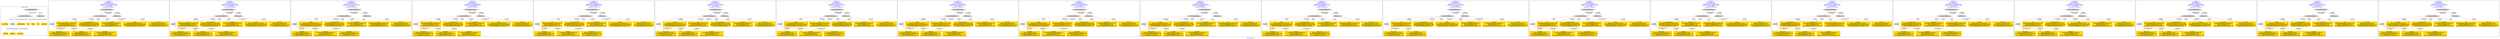 digraph n0 {
fontcolor="blue"
remincross="true"
label="s20-s-lacma.xml"
subgraph cluster_0 {
label="1-correct model"
n2[style="filled",color="white",fillcolor="lightgray",label="CulturalHeritageObject1"];
n3[shape="plaintext",style="filled",fillcolor="gold",label="creationDate"];
n4[style="filled",color="white",fillcolor="lightgray",label="Person1"];
n5[shape="plaintext",style="filled",fillcolor="gold",label="Artwork_Details"];
n6[shape="plaintext",style="filled",fillcolor="gold",label="title"];
n7[shape="plaintext",style="filled",fillcolor="gold",label="Origin"];
n8[shape="plaintext",style="filled",fillcolor="gold",label="ID"];
n9[shape="plaintext",style="filled",fillcolor="gold",label="birthDate"];
n10[shape="plaintext",style="filled",fillcolor="gold",label="deathDate"];
n11[shape="plaintext",style="filled",fillcolor="gold",label="Artist_Name"];
n12[style="filled",color="white",fillcolor="lightgray",label="EuropeanaAggregation1"];
n13[style="filled",color="white",fillcolor="lightgray",label="WebResource1"];
n14[shape="plaintext",style="filled",fillcolor="gold",label="Image_URL"];
}
subgraph cluster_1 {
label="candidate 0\nlink coherence:1.0\nnode coherence:1.0\nconfidence:0.39959755882449205\nmapping score:0.5706991862748306\ncost:10.99986\n-precision:0.82-recall:0.75"
n16[style="filled",color="white",fillcolor="lightgray",label="CulturalHeritageObject1"];
n17[style="filled",color="white",fillcolor="lightgray",label="Person1"];
n18[style="filled",color="white",fillcolor="lightgray",label="EuropeanaAggregation1"];
n19[style="filled",color="white",fillcolor="lightgray",label="WebResource1"];
n20[shape="plaintext",style="filled",fillcolor="gold",label="title\n[CulturalHeritageObject,provenance,0.276]\n[CulturalHeritageObject,title,0.261]\n[Person,nameOfThePerson,0.252]\n[CulturalHeritageObject,description,0.211]"];
n21[shape="plaintext",style="filled",fillcolor="gold",label="Artwork_Details\n[CulturalHeritageObject,extent,0.542]\n[CulturalHeritageObject,provenance,0.296]\n[CulturalHeritageObject,description,0.108]\n[Person,nameOfThePerson,0.054]"];
n22[shape="plaintext",style="filled",fillcolor="gold",label="Artist_Name\n[Person,nameOfThePerson,0.401]\n[CulturalHeritageObject,provenance,0.229]\n[Document,classLink,0.2]\n[CulturalHeritageObject,description,0.17]"];
n23[shape="plaintext",style="filled",fillcolor="gold",label="Image_URL\n[WebResource,classLink,0.554]\n[Document,classLink,0.398]\n[CulturalHeritageObject,description,0.041]\n[CulturalHeritageObject,title,0.008]"];
n24[shape="plaintext",style="filled",fillcolor="gold",label="creationDate\n[CulturalHeritageObject,created,0.367]\n[Person,dateOfDeath,0.343]\n[Person,dateOfBirth,0.253]\n[CulturalHeritageObject,provenance,0.037]"];
n25[shape="plaintext",style="filled",fillcolor="gold",label="birthDate\n[Person,dateOfBirth,0.581]\n[CulturalHeritageObject,created,0.255]\n[Person,dateOfDeath,0.145]\n[CulturalHeritageObject,description,0.018]"];
n26[shape="plaintext",style="filled",fillcolor="gold",label="deathDate\n[CulturalHeritageObject,created,0.48]\n[Person,dateOfDeath,0.208]\n[Person,dateOfBirth,0.197]\n[CulturalHeritageObject,accessionNumber,0.115]"];
n27[shape="plaintext",style="filled",fillcolor="gold",label="Origin\n[Person,nameOfThePerson,0.313]\n[CulturalHeritageObject,accessionNumber,0.269]\n[CulturalHeritageObject,provenance,0.248]\n[CulturalHeritageObject,description,0.17]"];
}
subgraph cluster_2 {
label="candidate 1\nlink coherence:1.0\nnode coherence:1.0\nconfidence:0.39959755882449205\nmapping score:0.5706991862748306\ncost:10.99989\n-precision:0.82-recall:0.75"
n29[style="filled",color="white",fillcolor="lightgray",label="CulturalHeritageObject1"];
n30[style="filled",color="white",fillcolor="lightgray",label="Person1"];
n31[style="filled",color="white",fillcolor="lightgray",label="EuropeanaAggregation1"];
n32[style="filled",color="white",fillcolor="lightgray",label="WebResource2"];
n33[shape="plaintext",style="filled",fillcolor="gold",label="title\n[CulturalHeritageObject,provenance,0.276]\n[CulturalHeritageObject,title,0.261]\n[Person,nameOfThePerson,0.252]\n[CulturalHeritageObject,description,0.211]"];
n34[shape="plaintext",style="filled",fillcolor="gold",label="Artwork_Details\n[CulturalHeritageObject,extent,0.542]\n[CulturalHeritageObject,provenance,0.296]\n[CulturalHeritageObject,description,0.108]\n[Person,nameOfThePerson,0.054]"];
n35[shape="plaintext",style="filled",fillcolor="gold",label="Artist_Name\n[Person,nameOfThePerson,0.401]\n[CulturalHeritageObject,provenance,0.229]\n[Document,classLink,0.2]\n[CulturalHeritageObject,description,0.17]"];
n36[shape="plaintext",style="filled",fillcolor="gold",label="Image_URL\n[WebResource,classLink,0.554]\n[Document,classLink,0.398]\n[CulturalHeritageObject,description,0.041]\n[CulturalHeritageObject,title,0.008]"];
n37[shape="plaintext",style="filled",fillcolor="gold",label="creationDate\n[CulturalHeritageObject,created,0.367]\n[Person,dateOfDeath,0.343]\n[Person,dateOfBirth,0.253]\n[CulturalHeritageObject,provenance,0.037]"];
n38[shape="plaintext",style="filled",fillcolor="gold",label="birthDate\n[Person,dateOfBirth,0.581]\n[CulturalHeritageObject,created,0.255]\n[Person,dateOfDeath,0.145]\n[CulturalHeritageObject,description,0.018]"];
n39[shape="plaintext",style="filled",fillcolor="gold",label="deathDate\n[CulturalHeritageObject,created,0.48]\n[Person,dateOfDeath,0.208]\n[Person,dateOfBirth,0.197]\n[CulturalHeritageObject,accessionNumber,0.115]"];
n40[shape="plaintext",style="filled",fillcolor="gold",label="Origin\n[Person,nameOfThePerson,0.313]\n[CulturalHeritageObject,accessionNumber,0.269]\n[CulturalHeritageObject,provenance,0.248]\n[CulturalHeritageObject,description,0.17]"];
}
subgraph cluster_3 {
label="candidate 10\nlink coherence:1.0\nnode coherence:1.0\nconfidence:0.3951437673305223\nmapping score:0.5692145891101741\ncost:10.99992\n-precision:0.73-recall:0.67"
n42[style="filled",color="white",fillcolor="lightgray",label="CulturalHeritageObject1"];
n43[style="filled",color="white",fillcolor="lightgray",label="Person2"];
n44[style="filled",color="white",fillcolor="lightgray",label="EuropeanaAggregation1"];
n45[style="filled",color="white",fillcolor="lightgray",label="WebResource1"];
n46[shape="plaintext",style="filled",fillcolor="gold",label="Origin\n[Person,nameOfThePerson,0.313]\n[CulturalHeritageObject,accessionNumber,0.269]\n[CulturalHeritageObject,provenance,0.248]\n[CulturalHeritageObject,description,0.17]"];
n47[shape="plaintext",style="filled",fillcolor="gold",label="Artwork_Details\n[CulturalHeritageObject,extent,0.542]\n[CulturalHeritageObject,provenance,0.296]\n[CulturalHeritageObject,description,0.108]\n[Person,nameOfThePerson,0.054]"];
n48[shape="plaintext",style="filled",fillcolor="gold",label="birthDate\n[Person,dateOfBirth,0.581]\n[CulturalHeritageObject,created,0.255]\n[Person,dateOfDeath,0.145]\n[CulturalHeritageObject,description,0.018]"];
n49[shape="plaintext",style="filled",fillcolor="gold",label="deathDate\n[CulturalHeritageObject,created,0.48]\n[Person,dateOfDeath,0.208]\n[Person,dateOfBirth,0.197]\n[CulturalHeritageObject,accessionNumber,0.115]"];
n50[shape="plaintext",style="filled",fillcolor="gold",label="Image_URL\n[WebResource,classLink,0.554]\n[Document,classLink,0.398]\n[CulturalHeritageObject,description,0.041]\n[CulturalHeritageObject,title,0.008]"];
n51[shape="plaintext",style="filled",fillcolor="gold",label="creationDate\n[CulturalHeritageObject,created,0.367]\n[Person,dateOfDeath,0.343]\n[Person,dateOfBirth,0.253]\n[CulturalHeritageObject,provenance,0.037]"];
n52[shape="plaintext",style="filled",fillcolor="gold",label="title\n[CulturalHeritageObject,provenance,0.276]\n[CulturalHeritageObject,title,0.261]\n[Person,nameOfThePerson,0.252]\n[CulturalHeritageObject,description,0.211]"];
n53[shape="plaintext",style="filled",fillcolor="gold",label="Artist_Name\n[Person,nameOfThePerson,0.401]\n[CulturalHeritageObject,provenance,0.229]\n[Document,classLink,0.2]\n[CulturalHeritageObject,description,0.17]"];
}
subgraph cluster_4 {
label="candidate 11\nlink coherence:1.0\nnode coherence:1.0\nconfidence:0.39146986824936303\nmapping score:0.567989956083121\ncost:10.99986\n-precision:0.82-recall:0.75"
n55[style="filled",color="white",fillcolor="lightgray",label="CulturalHeritageObject1"];
n56[style="filled",color="white",fillcolor="lightgray",label="Person1"];
n57[style="filled",color="white",fillcolor="lightgray",label="EuropeanaAggregation1"];
n58[style="filled",color="white",fillcolor="lightgray",label="WebResource1"];
n59[shape="plaintext",style="filled",fillcolor="gold",label="title\n[CulturalHeritageObject,provenance,0.276]\n[CulturalHeritageObject,title,0.261]\n[Person,nameOfThePerson,0.252]\n[CulturalHeritageObject,description,0.211]"];
n60[shape="plaintext",style="filled",fillcolor="gold",label="Artwork_Details\n[CulturalHeritageObject,extent,0.542]\n[CulturalHeritageObject,provenance,0.296]\n[CulturalHeritageObject,description,0.108]\n[Person,nameOfThePerson,0.054]"];
n61[shape="plaintext",style="filled",fillcolor="gold",label="Artist_Name\n[Person,nameOfThePerson,0.401]\n[CulturalHeritageObject,provenance,0.229]\n[Document,classLink,0.2]\n[CulturalHeritageObject,description,0.17]"];
n62[shape="plaintext",style="filled",fillcolor="gold",label="Image_URL\n[WebResource,classLink,0.554]\n[Document,classLink,0.398]\n[CulturalHeritageObject,description,0.041]\n[CulturalHeritageObject,title,0.008]"];
n63[shape="plaintext",style="filled",fillcolor="gold",label="creationDate\n[CulturalHeritageObject,created,0.367]\n[Person,dateOfDeath,0.343]\n[Person,dateOfBirth,0.253]\n[CulturalHeritageObject,provenance,0.037]"];
n64[shape="plaintext",style="filled",fillcolor="gold",label="birthDate\n[Person,dateOfBirth,0.581]\n[CulturalHeritageObject,created,0.255]\n[Person,dateOfDeath,0.145]\n[CulturalHeritageObject,description,0.018]"];
n65[shape="plaintext",style="filled",fillcolor="gold",label="deathDate\n[CulturalHeritageObject,created,0.48]\n[Person,dateOfDeath,0.208]\n[Person,dateOfBirth,0.197]\n[CulturalHeritageObject,accessionNumber,0.115]"];
n66[shape="plaintext",style="filled",fillcolor="gold",label="Origin\n[Person,nameOfThePerson,0.313]\n[CulturalHeritageObject,accessionNumber,0.269]\n[CulturalHeritageObject,provenance,0.248]\n[CulturalHeritageObject,description,0.17]"];
}
subgraph cluster_5 {
label="candidate 12\nlink coherence:1.0\nnode coherence:1.0\nconfidence:0.39146986824936303\nmapping score:0.567989956083121\ncost:10.99992\n-precision:0.73-recall:0.67"
n68[style="filled",color="white",fillcolor="lightgray",label="CulturalHeritageObject1"];
n69[style="filled",color="white",fillcolor="lightgray",label="Person2"];
n70[style="filled",color="white",fillcolor="lightgray",label="EuropeanaAggregation1"];
n71[style="filled",color="white",fillcolor="lightgray",label="WebResource1"];
n72[shape="plaintext",style="filled",fillcolor="gold",label="title\n[CulturalHeritageObject,provenance,0.276]\n[CulturalHeritageObject,title,0.261]\n[Person,nameOfThePerson,0.252]\n[CulturalHeritageObject,description,0.211]"];
n73[shape="plaintext",style="filled",fillcolor="gold",label="Artwork_Details\n[CulturalHeritageObject,extent,0.542]\n[CulturalHeritageObject,provenance,0.296]\n[CulturalHeritageObject,description,0.108]\n[Person,nameOfThePerson,0.054]"];
n74[shape="plaintext",style="filled",fillcolor="gold",label="birthDate\n[Person,dateOfBirth,0.581]\n[CulturalHeritageObject,created,0.255]\n[Person,dateOfDeath,0.145]\n[CulturalHeritageObject,description,0.018]"];
n75[shape="plaintext",style="filled",fillcolor="gold",label="deathDate\n[CulturalHeritageObject,created,0.48]\n[Person,dateOfDeath,0.208]\n[Person,dateOfBirth,0.197]\n[CulturalHeritageObject,accessionNumber,0.115]"];
n76[shape="plaintext",style="filled",fillcolor="gold",label="Image_URL\n[WebResource,classLink,0.554]\n[Document,classLink,0.398]\n[CulturalHeritageObject,description,0.041]\n[CulturalHeritageObject,title,0.008]"];
n77[shape="plaintext",style="filled",fillcolor="gold",label="creationDate\n[CulturalHeritageObject,created,0.367]\n[Person,dateOfDeath,0.343]\n[Person,dateOfBirth,0.253]\n[CulturalHeritageObject,provenance,0.037]"];
n78[shape="plaintext",style="filled",fillcolor="gold",label="Artist_Name\n[Person,nameOfThePerson,0.401]\n[CulturalHeritageObject,provenance,0.229]\n[Document,classLink,0.2]\n[CulturalHeritageObject,description,0.17]"];
n79[shape="plaintext",style="filled",fillcolor="gold",label="Origin\n[Person,nameOfThePerson,0.313]\n[CulturalHeritageObject,accessionNumber,0.269]\n[CulturalHeritageObject,provenance,0.248]\n[CulturalHeritageObject,description,0.17]"];
}
subgraph cluster_6 {
label="candidate 13\nlink coherence:1.0\nnode coherence:1.0\nconfidence:0.388862578716687\nmapping score:0.567120859572229\ncost:10.99986\n-precision:0.73-recall:0.67"
n81[style="filled",color="white",fillcolor="lightgray",label="CulturalHeritageObject1"];
n82[style="filled",color="white",fillcolor="lightgray",label="Person1"];
n83[style="filled",color="white",fillcolor="lightgray",label="EuropeanaAggregation1"];
n84[style="filled",color="white",fillcolor="lightgray",label="WebResource1"];
n85[shape="plaintext",style="filled",fillcolor="gold",label="Origin\n[Person,nameOfThePerson,0.313]\n[CulturalHeritageObject,accessionNumber,0.269]\n[CulturalHeritageObject,provenance,0.248]\n[CulturalHeritageObject,description,0.17]"];
n86[shape="plaintext",style="filled",fillcolor="gold",label="title\n[CulturalHeritageObject,provenance,0.276]\n[CulturalHeritageObject,title,0.261]\n[Person,nameOfThePerson,0.252]\n[CulturalHeritageObject,description,0.211]"];
n87[shape="plaintext",style="filled",fillcolor="gold",label="Artwork_Details\n[CulturalHeritageObject,extent,0.542]\n[CulturalHeritageObject,provenance,0.296]\n[CulturalHeritageObject,description,0.108]\n[Person,nameOfThePerson,0.054]"];
n88[shape="plaintext",style="filled",fillcolor="gold",label="Artist_Name\n[Person,nameOfThePerson,0.401]\n[CulturalHeritageObject,provenance,0.229]\n[Document,classLink,0.2]\n[CulturalHeritageObject,description,0.17]"];
n89[shape="plaintext",style="filled",fillcolor="gold",label="Image_URL\n[WebResource,classLink,0.554]\n[Document,classLink,0.398]\n[CulturalHeritageObject,description,0.041]\n[CulturalHeritageObject,title,0.008]"];
n90[shape="plaintext",style="filled",fillcolor="gold",label="creationDate\n[CulturalHeritageObject,created,0.367]\n[Person,dateOfDeath,0.343]\n[Person,dateOfBirth,0.253]\n[CulturalHeritageObject,provenance,0.037]"];
n91[shape="plaintext",style="filled",fillcolor="gold",label="birthDate\n[Person,dateOfBirth,0.581]\n[CulturalHeritageObject,created,0.255]\n[Person,dateOfDeath,0.145]\n[CulturalHeritageObject,description,0.018]"];
n92[shape="plaintext",style="filled",fillcolor="gold",label="deathDate\n[CulturalHeritageObject,created,0.48]\n[Person,dateOfDeath,0.208]\n[Person,dateOfBirth,0.197]\n[CulturalHeritageObject,accessionNumber,0.115]"];
}
subgraph cluster_7 {
label="candidate 14\nlink coherence:1.0\nnode coherence:1.0\nconfidence:0.388862578716687\nmapping score:0.567120859572229\ncost:10.99992\n-precision:0.64-recall:0.58"
n94[style="filled",color="white",fillcolor="lightgray",label="CulturalHeritageObject1"];
n95[style="filled",color="white",fillcolor="lightgray",label="Person2"];
n96[style="filled",color="white",fillcolor="lightgray",label="EuropeanaAggregation1"];
n97[style="filled",color="white",fillcolor="lightgray",label="WebResource1"];
n98[shape="plaintext",style="filled",fillcolor="gold",label="Origin\n[Person,nameOfThePerson,0.313]\n[CulturalHeritageObject,accessionNumber,0.269]\n[CulturalHeritageObject,provenance,0.248]\n[CulturalHeritageObject,description,0.17]"];
n99[shape="plaintext",style="filled",fillcolor="gold",label="title\n[CulturalHeritageObject,provenance,0.276]\n[CulturalHeritageObject,title,0.261]\n[Person,nameOfThePerson,0.252]\n[CulturalHeritageObject,description,0.211]"];
n100[shape="plaintext",style="filled",fillcolor="gold",label="Artwork_Details\n[CulturalHeritageObject,extent,0.542]\n[CulturalHeritageObject,provenance,0.296]\n[CulturalHeritageObject,description,0.108]\n[Person,nameOfThePerson,0.054]"];
n101[shape="plaintext",style="filled",fillcolor="gold",label="birthDate\n[Person,dateOfBirth,0.581]\n[CulturalHeritageObject,created,0.255]\n[Person,dateOfDeath,0.145]\n[CulturalHeritageObject,description,0.018]"];
n102[shape="plaintext",style="filled",fillcolor="gold",label="deathDate\n[CulturalHeritageObject,created,0.48]\n[Person,dateOfDeath,0.208]\n[Person,dateOfBirth,0.197]\n[CulturalHeritageObject,accessionNumber,0.115]"];
n103[shape="plaintext",style="filled",fillcolor="gold",label="Image_URL\n[WebResource,classLink,0.554]\n[Document,classLink,0.398]\n[CulturalHeritageObject,description,0.041]\n[CulturalHeritageObject,title,0.008]"];
n104[shape="plaintext",style="filled",fillcolor="gold",label="creationDate\n[CulturalHeritageObject,created,0.367]\n[Person,dateOfDeath,0.343]\n[Person,dateOfBirth,0.253]\n[CulturalHeritageObject,provenance,0.037]"];
n105[shape="plaintext",style="filled",fillcolor="gold",label="Artist_Name\n[Person,nameOfThePerson,0.401]\n[CulturalHeritageObject,provenance,0.229]\n[Document,classLink,0.2]\n[CulturalHeritageObject,description,0.17]"];
}
subgraph cluster_8 {
label="candidate 15\nlink coherence:1.0\nnode coherence:1.0\nconfidence:0.3873329575846852\nmapping score:0.5666109858615617\ncost:10.99986\n-precision:0.73-recall:0.67"
n107[style="filled",color="white",fillcolor="lightgray",label="CulturalHeritageObject1"];
n108[style="filled",color="white",fillcolor="lightgray",label="Person1"];
n109[style="filled",color="white",fillcolor="lightgray",label="EuropeanaAggregation1"];
n110[style="filled",color="white",fillcolor="lightgray",label="WebResource1"];
n111[shape="plaintext",style="filled",fillcolor="gold",label="Origin\n[Person,nameOfThePerson,0.313]\n[CulturalHeritageObject,accessionNumber,0.269]\n[CulturalHeritageObject,provenance,0.248]\n[CulturalHeritageObject,description,0.17]"];
n112[shape="plaintext",style="filled",fillcolor="gold",label="title\n[CulturalHeritageObject,provenance,0.276]\n[CulturalHeritageObject,title,0.261]\n[Person,nameOfThePerson,0.252]\n[CulturalHeritageObject,description,0.211]"];
n113[shape="plaintext",style="filled",fillcolor="gold",label="Artwork_Details\n[CulturalHeritageObject,extent,0.542]\n[CulturalHeritageObject,provenance,0.296]\n[CulturalHeritageObject,description,0.108]\n[Person,nameOfThePerson,0.054]"];
n114[shape="plaintext",style="filled",fillcolor="gold",label="Artist_Name\n[Person,nameOfThePerson,0.401]\n[CulturalHeritageObject,provenance,0.229]\n[Document,classLink,0.2]\n[CulturalHeritageObject,description,0.17]"];
n115[shape="plaintext",style="filled",fillcolor="gold",label="Image_URL\n[WebResource,classLink,0.554]\n[Document,classLink,0.398]\n[CulturalHeritageObject,description,0.041]\n[CulturalHeritageObject,title,0.008]"];
n116[shape="plaintext",style="filled",fillcolor="gold",label="creationDate\n[CulturalHeritageObject,created,0.367]\n[Person,dateOfDeath,0.343]\n[Person,dateOfBirth,0.253]\n[CulturalHeritageObject,provenance,0.037]"];
n117[shape="plaintext",style="filled",fillcolor="gold",label="birthDate\n[Person,dateOfBirth,0.581]\n[CulturalHeritageObject,created,0.255]\n[Person,dateOfDeath,0.145]\n[CulturalHeritageObject,description,0.018]"];
n118[shape="plaintext",style="filled",fillcolor="gold",label="deathDate\n[CulturalHeritageObject,created,0.48]\n[Person,dateOfDeath,0.208]\n[Person,dateOfBirth,0.197]\n[CulturalHeritageObject,accessionNumber,0.115]"];
}
subgraph cluster_9 {
label="candidate 16\nlink coherence:1.0\nnode coherence:1.0\nconfidence:0.3873329575846852\nmapping score:0.5666109858615617\ncost:10.99992\n-precision:0.64-recall:0.58"
n120[style="filled",color="white",fillcolor="lightgray",label="CulturalHeritageObject1"];
n121[style="filled",color="white",fillcolor="lightgray",label="Person2"];
n122[style="filled",color="white",fillcolor="lightgray",label="EuropeanaAggregation1"];
n123[style="filled",color="white",fillcolor="lightgray",label="WebResource1"];
n124[shape="plaintext",style="filled",fillcolor="gold",label="Origin\n[Person,nameOfThePerson,0.313]\n[CulturalHeritageObject,accessionNumber,0.269]\n[CulturalHeritageObject,provenance,0.248]\n[CulturalHeritageObject,description,0.17]"];
n125[shape="plaintext",style="filled",fillcolor="gold",label="title\n[CulturalHeritageObject,provenance,0.276]\n[CulturalHeritageObject,title,0.261]\n[Person,nameOfThePerson,0.252]\n[CulturalHeritageObject,description,0.211]"];
n126[shape="plaintext",style="filled",fillcolor="gold",label="Artwork_Details\n[CulturalHeritageObject,extent,0.542]\n[CulturalHeritageObject,provenance,0.296]\n[CulturalHeritageObject,description,0.108]\n[Person,nameOfThePerson,0.054]"];
n127[shape="plaintext",style="filled",fillcolor="gold",label="birthDate\n[Person,dateOfBirth,0.581]\n[CulturalHeritageObject,created,0.255]\n[Person,dateOfDeath,0.145]\n[CulturalHeritageObject,description,0.018]"];
n128[shape="plaintext",style="filled",fillcolor="gold",label="deathDate\n[CulturalHeritageObject,created,0.48]\n[Person,dateOfDeath,0.208]\n[Person,dateOfBirth,0.197]\n[CulturalHeritageObject,accessionNumber,0.115]"];
n129[shape="plaintext",style="filled",fillcolor="gold",label="Image_URL\n[WebResource,classLink,0.554]\n[Document,classLink,0.398]\n[CulturalHeritageObject,description,0.041]\n[CulturalHeritageObject,title,0.008]"];
n130[shape="plaintext",style="filled",fillcolor="gold",label="creationDate\n[CulturalHeritageObject,created,0.367]\n[Person,dateOfDeath,0.343]\n[Person,dateOfBirth,0.253]\n[CulturalHeritageObject,provenance,0.037]"];
n131[shape="plaintext",style="filled",fillcolor="gold",label="Artist_Name\n[Person,nameOfThePerson,0.401]\n[CulturalHeritageObject,provenance,0.229]\n[Document,classLink,0.2]\n[CulturalHeritageObject,description,0.17]"];
}
subgraph cluster_10 {
label="candidate 17\nlink coherence:1.0\nnode coherence:1.0\nconfidence:0.3854864556233915\nmapping score:0.5659954852077972\ncost:10.99986\n-precision:0.82-recall:0.75"
n133[style="filled",color="white",fillcolor="lightgray",label="CulturalHeritageObject1"];
n134[style="filled",color="white",fillcolor="lightgray",label="Person1"];
n135[style="filled",color="white",fillcolor="lightgray",label="EuropeanaAggregation1"];
n136[style="filled",color="white",fillcolor="lightgray",label="WebResource1"];
n137[shape="plaintext",style="filled",fillcolor="gold",label="Origin\n[Person,nameOfThePerson,0.313]\n[CulturalHeritageObject,accessionNumber,0.269]\n[CulturalHeritageObject,provenance,0.248]\n[CulturalHeritageObject,description,0.17]"];
n138[shape="plaintext",style="filled",fillcolor="gold",label="Artwork_Details\n[CulturalHeritageObject,extent,0.542]\n[CulturalHeritageObject,provenance,0.296]\n[CulturalHeritageObject,description,0.108]\n[Person,nameOfThePerson,0.054]"];
n139[shape="plaintext",style="filled",fillcolor="gold",label="Artist_Name\n[Person,nameOfThePerson,0.401]\n[CulturalHeritageObject,provenance,0.229]\n[Document,classLink,0.2]\n[CulturalHeritageObject,description,0.17]"];
n140[shape="plaintext",style="filled",fillcolor="gold",label="Image_URL\n[WebResource,classLink,0.554]\n[Document,classLink,0.398]\n[CulturalHeritageObject,description,0.041]\n[CulturalHeritageObject,title,0.008]"];
n141[shape="plaintext",style="filled",fillcolor="gold",label="creationDate\n[CulturalHeritageObject,created,0.367]\n[Person,dateOfDeath,0.343]\n[Person,dateOfBirth,0.253]\n[CulturalHeritageObject,provenance,0.037]"];
n142[shape="plaintext",style="filled",fillcolor="gold",label="title\n[CulturalHeritageObject,provenance,0.276]\n[CulturalHeritageObject,title,0.261]\n[Person,nameOfThePerson,0.252]\n[CulturalHeritageObject,description,0.211]"];
n143[shape="plaintext",style="filled",fillcolor="gold",label="birthDate\n[Person,dateOfBirth,0.581]\n[CulturalHeritageObject,created,0.255]\n[Person,dateOfDeath,0.145]\n[CulturalHeritageObject,description,0.018]"];
n144[shape="plaintext",style="filled",fillcolor="gold",label="deathDate\n[CulturalHeritageObject,created,0.48]\n[Person,dateOfDeath,0.208]\n[Person,dateOfBirth,0.197]\n[CulturalHeritageObject,accessionNumber,0.115]"];
}
subgraph cluster_11 {
label="candidate 18\nlink coherence:1.0\nnode coherence:1.0\nconfidence:0.3854864556233915\nmapping score:0.5659954852077972\ncost:10.99992\n-precision:0.73-recall:0.67"
n146[style="filled",color="white",fillcolor="lightgray",label="CulturalHeritageObject1"];
n147[style="filled",color="white",fillcolor="lightgray",label="Person2"];
n148[style="filled",color="white",fillcolor="lightgray",label="EuropeanaAggregation1"];
n149[style="filled",color="white",fillcolor="lightgray",label="WebResource1"];
n150[shape="plaintext",style="filled",fillcolor="gold",label="Origin\n[Person,nameOfThePerson,0.313]\n[CulturalHeritageObject,accessionNumber,0.269]\n[CulturalHeritageObject,provenance,0.248]\n[CulturalHeritageObject,description,0.17]"];
n151[shape="plaintext",style="filled",fillcolor="gold",label="Artwork_Details\n[CulturalHeritageObject,extent,0.542]\n[CulturalHeritageObject,provenance,0.296]\n[CulturalHeritageObject,description,0.108]\n[Person,nameOfThePerson,0.054]"];
n152[shape="plaintext",style="filled",fillcolor="gold",label="birthDate\n[Person,dateOfBirth,0.581]\n[CulturalHeritageObject,created,0.255]\n[Person,dateOfDeath,0.145]\n[CulturalHeritageObject,description,0.018]"];
n153[shape="plaintext",style="filled",fillcolor="gold",label="deathDate\n[CulturalHeritageObject,created,0.48]\n[Person,dateOfDeath,0.208]\n[Person,dateOfBirth,0.197]\n[CulturalHeritageObject,accessionNumber,0.115]"];
n154[shape="plaintext",style="filled",fillcolor="gold",label="Image_URL\n[WebResource,classLink,0.554]\n[Document,classLink,0.398]\n[CulturalHeritageObject,description,0.041]\n[CulturalHeritageObject,title,0.008]"];
n155[shape="plaintext",style="filled",fillcolor="gold",label="creationDate\n[CulturalHeritageObject,created,0.367]\n[Person,dateOfDeath,0.343]\n[Person,dateOfBirth,0.253]\n[CulturalHeritageObject,provenance,0.037]"];
n156[shape="plaintext",style="filled",fillcolor="gold",label="title\n[CulturalHeritageObject,provenance,0.276]\n[CulturalHeritageObject,title,0.261]\n[Person,nameOfThePerson,0.252]\n[CulturalHeritageObject,description,0.211]"];
n157[shape="plaintext",style="filled",fillcolor="gold",label="Artist_Name\n[Person,nameOfThePerson,0.401]\n[CulturalHeritageObject,provenance,0.229]\n[Document,classLink,0.2]\n[CulturalHeritageObject,description,0.17]"];
}
subgraph cluster_12 {
label="candidate 19\nlink coherence:1.0\nnode coherence:1.0\nconfidence:0.38532173549133447\nmapping score:0.5659405784971115\ncost:10.99986\n-precision:0.64-recall:0.58"
n159[style="filled",color="white",fillcolor="lightgray",label="CulturalHeritageObject1"];
n160[style="filled",color="white",fillcolor="lightgray",label="Person1"];
n161[style="filled",color="white",fillcolor="lightgray",label="EuropeanaAggregation1"];
n162[style="filled",color="white",fillcolor="lightgray",label="WebResource1"];
n163[shape="plaintext",style="filled",fillcolor="gold",label="title\n[CulturalHeritageObject,provenance,0.276]\n[CulturalHeritageObject,title,0.261]\n[Person,nameOfThePerson,0.252]\n[CulturalHeritageObject,description,0.211]"];
n164[shape="plaintext",style="filled",fillcolor="gold",label="Artwork_Details\n[CulturalHeritageObject,extent,0.542]\n[CulturalHeritageObject,provenance,0.296]\n[CulturalHeritageObject,description,0.108]\n[Person,nameOfThePerson,0.054]"];
n165[shape="plaintext",style="filled",fillcolor="gold",label="Origin\n[Person,nameOfThePerson,0.313]\n[CulturalHeritageObject,accessionNumber,0.269]\n[CulturalHeritageObject,provenance,0.248]\n[CulturalHeritageObject,description,0.17]"];
n166[shape="plaintext",style="filled",fillcolor="gold",label="Artist_Name\n[Person,nameOfThePerson,0.401]\n[CulturalHeritageObject,provenance,0.229]\n[Document,classLink,0.2]\n[CulturalHeritageObject,description,0.17]"];
n167[shape="plaintext",style="filled",fillcolor="gold",label="Image_URL\n[WebResource,classLink,0.554]\n[Document,classLink,0.398]\n[CulturalHeritageObject,description,0.041]\n[CulturalHeritageObject,title,0.008]"];
n168[shape="plaintext",style="filled",fillcolor="gold",label="creationDate\n[CulturalHeritageObject,created,0.367]\n[Person,dateOfDeath,0.343]\n[Person,dateOfBirth,0.253]\n[CulturalHeritageObject,provenance,0.037]"];
n169[shape="plaintext",style="filled",fillcolor="gold",label="birthDate\n[Person,dateOfBirth,0.581]\n[CulturalHeritageObject,created,0.255]\n[Person,dateOfDeath,0.145]\n[CulturalHeritageObject,description,0.018]"];
n170[shape="plaintext",style="filled",fillcolor="gold",label="deathDate\n[CulturalHeritageObject,created,0.48]\n[Person,dateOfDeath,0.208]\n[Person,dateOfBirth,0.197]\n[CulturalHeritageObject,accessionNumber,0.115]"];
}
subgraph cluster_13 {
label="candidate 2\nlink coherence:1.0\nnode coherence:1.0\nconfidence:0.39959755882449205\nmapping score:0.5706991862748306\ncost:10.99992\n-precision:0.73-recall:0.67"
n172[style="filled",color="white",fillcolor="lightgray",label="CulturalHeritageObject1"];
n173[style="filled",color="white",fillcolor="lightgray",label="Person2"];
n174[style="filled",color="white",fillcolor="lightgray",label="EuropeanaAggregation1"];
n175[style="filled",color="white",fillcolor="lightgray",label="WebResource1"];
n176[shape="plaintext",style="filled",fillcolor="gold",label="title\n[CulturalHeritageObject,provenance,0.276]\n[CulturalHeritageObject,title,0.261]\n[Person,nameOfThePerson,0.252]\n[CulturalHeritageObject,description,0.211]"];
n177[shape="plaintext",style="filled",fillcolor="gold",label="Artwork_Details\n[CulturalHeritageObject,extent,0.542]\n[CulturalHeritageObject,provenance,0.296]\n[CulturalHeritageObject,description,0.108]\n[Person,nameOfThePerson,0.054]"];
n178[shape="plaintext",style="filled",fillcolor="gold",label="birthDate\n[Person,dateOfBirth,0.581]\n[CulturalHeritageObject,created,0.255]\n[Person,dateOfDeath,0.145]\n[CulturalHeritageObject,description,0.018]"];
n179[shape="plaintext",style="filled",fillcolor="gold",label="deathDate\n[CulturalHeritageObject,created,0.48]\n[Person,dateOfDeath,0.208]\n[Person,dateOfBirth,0.197]\n[CulturalHeritageObject,accessionNumber,0.115]"];
n180[shape="plaintext",style="filled",fillcolor="gold",label="Image_URL\n[WebResource,classLink,0.554]\n[Document,classLink,0.398]\n[CulturalHeritageObject,description,0.041]\n[CulturalHeritageObject,title,0.008]"];
n181[shape="plaintext",style="filled",fillcolor="gold",label="creationDate\n[CulturalHeritageObject,created,0.367]\n[Person,dateOfDeath,0.343]\n[Person,dateOfBirth,0.253]\n[CulturalHeritageObject,provenance,0.037]"];
n182[shape="plaintext",style="filled",fillcolor="gold",label="Artist_Name\n[Person,nameOfThePerson,0.401]\n[CulturalHeritageObject,provenance,0.229]\n[Document,classLink,0.2]\n[CulturalHeritageObject,description,0.17]"];
n183[shape="plaintext",style="filled",fillcolor="gold",label="Origin\n[Person,nameOfThePerson,0.313]\n[CulturalHeritageObject,accessionNumber,0.269]\n[CulturalHeritageObject,provenance,0.248]\n[CulturalHeritageObject,description,0.17]"];
}
subgraph cluster_14 {
label="candidate 3\nlink coherence:1.0\nnode coherence:1.0\nconfidence:0.39775105686319834\nmapping score:0.5700836856210661\ncost:10.99986\n-precision:0.91-recall:0.83"
n185[style="filled",color="white",fillcolor="lightgray",label="CulturalHeritageObject1"];
n186[style="filled",color="white",fillcolor="lightgray",label="Person1"];
n187[style="filled",color="white",fillcolor="lightgray",label="EuropeanaAggregation1"];
n188[style="filled",color="white",fillcolor="lightgray",label="WebResource1"];
n189[shape="plaintext",style="filled",fillcolor="gold",label="Artwork_Details\n[CulturalHeritageObject,extent,0.542]\n[CulturalHeritageObject,provenance,0.296]\n[CulturalHeritageObject,description,0.108]\n[Person,nameOfThePerson,0.054]"];
n190[shape="plaintext",style="filled",fillcolor="gold",label="Artist_Name\n[Person,nameOfThePerson,0.401]\n[CulturalHeritageObject,provenance,0.229]\n[Document,classLink,0.2]\n[CulturalHeritageObject,description,0.17]"];
n191[shape="plaintext",style="filled",fillcolor="gold",label="Image_URL\n[WebResource,classLink,0.554]\n[Document,classLink,0.398]\n[CulturalHeritageObject,description,0.041]\n[CulturalHeritageObject,title,0.008]"];
n192[shape="plaintext",style="filled",fillcolor="gold",label="creationDate\n[CulturalHeritageObject,created,0.367]\n[Person,dateOfDeath,0.343]\n[Person,dateOfBirth,0.253]\n[CulturalHeritageObject,provenance,0.037]"];
n193[shape="plaintext",style="filled",fillcolor="gold",label="title\n[CulturalHeritageObject,provenance,0.276]\n[CulturalHeritageObject,title,0.261]\n[Person,nameOfThePerson,0.252]\n[CulturalHeritageObject,description,0.211]"];
n194[shape="plaintext",style="filled",fillcolor="gold",label="birthDate\n[Person,dateOfBirth,0.581]\n[CulturalHeritageObject,created,0.255]\n[Person,dateOfDeath,0.145]\n[CulturalHeritageObject,description,0.018]"];
n195[shape="plaintext",style="filled",fillcolor="gold",label="deathDate\n[CulturalHeritageObject,created,0.48]\n[Person,dateOfDeath,0.208]\n[Person,dateOfBirth,0.197]\n[CulturalHeritageObject,accessionNumber,0.115]"];
n196[shape="plaintext",style="filled",fillcolor="gold",label="Origin\n[Person,nameOfThePerson,0.313]\n[CulturalHeritageObject,accessionNumber,0.269]\n[CulturalHeritageObject,provenance,0.248]\n[CulturalHeritageObject,description,0.17]"];
}
subgraph cluster_15 {
label="candidate 4\nlink coherence:1.0\nnode coherence:1.0\nconfidence:0.39775105686319834\nmapping score:0.5700836856210661\ncost:10.99989\n-precision:0.91-recall:0.83"
n198[style="filled",color="white",fillcolor="lightgray",label="CulturalHeritageObject1"];
n199[style="filled",color="white",fillcolor="lightgray",label="Person1"];
n200[style="filled",color="white",fillcolor="lightgray",label="EuropeanaAggregation1"];
n201[style="filled",color="white",fillcolor="lightgray",label="WebResource2"];
n202[shape="plaintext",style="filled",fillcolor="gold",label="Artwork_Details\n[CulturalHeritageObject,extent,0.542]\n[CulturalHeritageObject,provenance,0.296]\n[CulturalHeritageObject,description,0.108]\n[Person,nameOfThePerson,0.054]"];
n203[shape="plaintext",style="filled",fillcolor="gold",label="Artist_Name\n[Person,nameOfThePerson,0.401]\n[CulturalHeritageObject,provenance,0.229]\n[Document,classLink,0.2]\n[CulturalHeritageObject,description,0.17]"];
n204[shape="plaintext",style="filled",fillcolor="gold",label="Image_URL\n[WebResource,classLink,0.554]\n[Document,classLink,0.398]\n[CulturalHeritageObject,description,0.041]\n[CulturalHeritageObject,title,0.008]"];
n205[shape="plaintext",style="filled",fillcolor="gold",label="creationDate\n[CulturalHeritageObject,created,0.367]\n[Person,dateOfDeath,0.343]\n[Person,dateOfBirth,0.253]\n[CulturalHeritageObject,provenance,0.037]"];
n206[shape="plaintext",style="filled",fillcolor="gold",label="title\n[CulturalHeritageObject,provenance,0.276]\n[CulturalHeritageObject,title,0.261]\n[Person,nameOfThePerson,0.252]\n[CulturalHeritageObject,description,0.211]"];
n207[shape="plaintext",style="filled",fillcolor="gold",label="birthDate\n[Person,dateOfBirth,0.581]\n[CulturalHeritageObject,created,0.255]\n[Person,dateOfDeath,0.145]\n[CulturalHeritageObject,description,0.018]"];
n208[shape="plaintext",style="filled",fillcolor="gold",label="deathDate\n[CulturalHeritageObject,created,0.48]\n[Person,dateOfDeath,0.208]\n[Person,dateOfBirth,0.197]\n[CulturalHeritageObject,accessionNumber,0.115]"];
n209[shape="plaintext",style="filled",fillcolor="gold",label="Origin\n[Person,nameOfThePerson,0.313]\n[CulturalHeritageObject,accessionNumber,0.269]\n[CulturalHeritageObject,provenance,0.248]\n[CulturalHeritageObject,description,0.17]"];
}
subgraph cluster_16 {
label="candidate 5\nlink coherence:1.0\nnode coherence:1.0\nconfidence:0.39775105686319834\nmapping score:0.5700836856210661\ncost:10.99992\n-precision:0.82-recall:0.75"
n211[style="filled",color="white",fillcolor="lightgray",label="CulturalHeritageObject1"];
n212[style="filled",color="white",fillcolor="lightgray",label="Person2"];
n213[style="filled",color="white",fillcolor="lightgray",label="EuropeanaAggregation1"];
n214[style="filled",color="white",fillcolor="lightgray",label="WebResource1"];
n215[shape="plaintext",style="filled",fillcolor="gold",label="Artwork_Details\n[CulturalHeritageObject,extent,0.542]\n[CulturalHeritageObject,provenance,0.296]\n[CulturalHeritageObject,description,0.108]\n[Person,nameOfThePerson,0.054]"];
n216[shape="plaintext",style="filled",fillcolor="gold",label="birthDate\n[Person,dateOfBirth,0.581]\n[CulturalHeritageObject,created,0.255]\n[Person,dateOfDeath,0.145]\n[CulturalHeritageObject,description,0.018]"];
n217[shape="plaintext",style="filled",fillcolor="gold",label="deathDate\n[CulturalHeritageObject,created,0.48]\n[Person,dateOfDeath,0.208]\n[Person,dateOfBirth,0.197]\n[CulturalHeritageObject,accessionNumber,0.115]"];
n218[shape="plaintext",style="filled",fillcolor="gold",label="Image_URL\n[WebResource,classLink,0.554]\n[Document,classLink,0.398]\n[CulturalHeritageObject,description,0.041]\n[CulturalHeritageObject,title,0.008]"];
n219[shape="plaintext",style="filled",fillcolor="gold",label="creationDate\n[CulturalHeritageObject,created,0.367]\n[Person,dateOfDeath,0.343]\n[Person,dateOfBirth,0.253]\n[CulturalHeritageObject,provenance,0.037]"];
n220[shape="plaintext",style="filled",fillcolor="gold",label="title\n[CulturalHeritageObject,provenance,0.276]\n[CulturalHeritageObject,title,0.261]\n[Person,nameOfThePerson,0.252]\n[CulturalHeritageObject,description,0.211]"];
n221[shape="plaintext",style="filled",fillcolor="gold",label="Artist_Name\n[Person,nameOfThePerson,0.401]\n[CulturalHeritageObject,provenance,0.229]\n[Document,classLink,0.2]\n[CulturalHeritageObject,description,0.17]"];
n222[shape="plaintext",style="filled",fillcolor="gold",label="Origin\n[Person,nameOfThePerson,0.313]\n[CulturalHeritageObject,accessionNumber,0.269]\n[CulturalHeritageObject,provenance,0.248]\n[CulturalHeritageObject,description,0.17]"];
}
subgraph cluster_17 {
label="candidate 6\nlink coherence:1.0\nnode coherence:1.0\nconfidence:0.396990269291816\nmapping score:0.5698300897639387\ncost:10.99986\n-precision:0.73-recall:0.67"
n224[style="filled",color="white",fillcolor="lightgray",label="CulturalHeritageObject1"];
n225[style="filled",color="white",fillcolor="lightgray",label="Person1"];
n226[style="filled",color="white",fillcolor="lightgray",label="EuropeanaAggregation1"];
n227[style="filled",color="white",fillcolor="lightgray",label="WebResource1"];
n228[shape="plaintext",style="filled",fillcolor="gold",label="title\n[CulturalHeritageObject,provenance,0.276]\n[CulturalHeritageObject,title,0.261]\n[Person,nameOfThePerson,0.252]\n[CulturalHeritageObject,description,0.211]"];
n229[shape="plaintext",style="filled",fillcolor="gold",label="Artwork_Details\n[CulturalHeritageObject,extent,0.542]\n[CulturalHeritageObject,provenance,0.296]\n[CulturalHeritageObject,description,0.108]\n[Person,nameOfThePerson,0.054]"];
n230[shape="plaintext",style="filled",fillcolor="gold",label="Origin\n[Person,nameOfThePerson,0.313]\n[CulturalHeritageObject,accessionNumber,0.269]\n[CulturalHeritageObject,provenance,0.248]\n[CulturalHeritageObject,description,0.17]"];
n231[shape="plaintext",style="filled",fillcolor="gold",label="Artist_Name\n[Person,nameOfThePerson,0.401]\n[CulturalHeritageObject,provenance,0.229]\n[Document,classLink,0.2]\n[CulturalHeritageObject,description,0.17]"];
n232[shape="plaintext",style="filled",fillcolor="gold",label="Image_URL\n[WebResource,classLink,0.554]\n[Document,classLink,0.398]\n[CulturalHeritageObject,description,0.041]\n[CulturalHeritageObject,title,0.008]"];
n233[shape="plaintext",style="filled",fillcolor="gold",label="creationDate\n[CulturalHeritageObject,created,0.367]\n[Person,dateOfDeath,0.343]\n[Person,dateOfBirth,0.253]\n[CulturalHeritageObject,provenance,0.037]"];
n234[shape="plaintext",style="filled",fillcolor="gold",label="birthDate\n[Person,dateOfBirth,0.581]\n[CulturalHeritageObject,created,0.255]\n[Person,dateOfDeath,0.145]\n[CulturalHeritageObject,description,0.018]"];
n235[shape="plaintext",style="filled",fillcolor="gold",label="deathDate\n[CulturalHeritageObject,created,0.48]\n[Person,dateOfDeath,0.208]\n[Person,dateOfBirth,0.197]\n[CulturalHeritageObject,accessionNumber,0.115]"];
}
subgraph cluster_18 {
label="candidate 7\nlink coherence:1.0\nnode coherence:1.0\nconfidence:0.396990269291816\nmapping score:0.5698300897639387\ncost:10.99989\n-precision:0.73-recall:0.67"
n237[style="filled",color="white",fillcolor="lightgray",label="CulturalHeritageObject1"];
n238[style="filled",color="white",fillcolor="lightgray",label="Person1"];
n239[style="filled",color="white",fillcolor="lightgray",label="EuropeanaAggregation1"];
n240[style="filled",color="white",fillcolor="lightgray",label="WebResource2"];
n241[shape="plaintext",style="filled",fillcolor="gold",label="title\n[CulturalHeritageObject,provenance,0.276]\n[CulturalHeritageObject,title,0.261]\n[Person,nameOfThePerson,0.252]\n[CulturalHeritageObject,description,0.211]"];
n242[shape="plaintext",style="filled",fillcolor="gold",label="Artwork_Details\n[CulturalHeritageObject,extent,0.542]\n[CulturalHeritageObject,provenance,0.296]\n[CulturalHeritageObject,description,0.108]\n[Person,nameOfThePerson,0.054]"];
n243[shape="plaintext",style="filled",fillcolor="gold",label="Origin\n[Person,nameOfThePerson,0.313]\n[CulturalHeritageObject,accessionNumber,0.269]\n[CulturalHeritageObject,provenance,0.248]\n[CulturalHeritageObject,description,0.17]"];
n244[shape="plaintext",style="filled",fillcolor="gold",label="Artist_Name\n[Person,nameOfThePerson,0.401]\n[CulturalHeritageObject,provenance,0.229]\n[Document,classLink,0.2]\n[CulturalHeritageObject,description,0.17]"];
n245[shape="plaintext",style="filled",fillcolor="gold",label="Image_URL\n[WebResource,classLink,0.554]\n[Document,classLink,0.398]\n[CulturalHeritageObject,description,0.041]\n[CulturalHeritageObject,title,0.008]"];
n246[shape="plaintext",style="filled",fillcolor="gold",label="creationDate\n[CulturalHeritageObject,created,0.367]\n[Person,dateOfDeath,0.343]\n[Person,dateOfBirth,0.253]\n[CulturalHeritageObject,provenance,0.037]"];
n247[shape="plaintext",style="filled",fillcolor="gold",label="birthDate\n[Person,dateOfBirth,0.581]\n[CulturalHeritageObject,created,0.255]\n[Person,dateOfDeath,0.145]\n[CulturalHeritageObject,description,0.018]"];
n248[shape="plaintext",style="filled",fillcolor="gold",label="deathDate\n[CulturalHeritageObject,created,0.48]\n[Person,dateOfDeath,0.208]\n[Person,dateOfBirth,0.197]\n[CulturalHeritageObject,accessionNumber,0.115]"];
}
subgraph cluster_19 {
label="candidate 8\nlink coherence:1.0\nnode coherence:1.0\nconfidence:0.3951437673305223\nmapping score:0.5692145891101741\ncost:10.99986\n-precision:0.82-recall:0.75"
n250[style="filled",color="white",fillcolor="lightgray",label="CulturalHeritageObject1"];
n251[style="filled",color="white",fillcolor="lightgray",label="Person1"];
n252[style="filled",color="white",fillcolor="lightgray",label="EuropeanaAggregation1"];
n253[style="filled",color="white",fillcolor="lightgray",label="WebResource1"];
n254[shape="plaintext",style="filled",fillcolor="gold",label="Origin\n[Person,nameOfThePerson,0.313]\n[CulturalHeritageObject,accessionNumber,0.269]\n[CulturalHeritageObject,provenance,0.248]\n[CulturalHeritageObject,description,0.17]"];
n255[shape="plaintext",style="filled",fillcolor="gold",label="Artwork_Details\n[CulturalHeritageObject,extent,0.542]\n[CulturalHeritageObject,provenance,0.296]\n[CulturalHeritageObject,description,0.108]\n[Person,nameOfThePerson,0.054]"];
n256[shape="plaintext",style="filled",fillcolor="gold",label="Artist_Name\n[Person,nameOfThePerson,0.401]\n[CulturalHeritageObject,provenance,0.229]\n[Document,classLink,0.2]\n[CulturalHeritageObject,description,0.17]"];
n257[shape="plaintext",style="filled",fillcolor="gold",label="Image_URL\n[WebResource,classLink,0.554]\n[Document,classLink,0.398]\n[CulturalHeritageObject,description,0.041]\n[CulturalHeritageObject,title,0.008]"];
n258[shape="plaintext",style="filled",fillcolor="gold",label="creationDate\n[CulturalHeritageObject,created,0.367]\n[Person,dateOfDeath,0.343]\n[Person,dateOfBirth,0.253]\n[CulturalHeritageObject,provenance,0.037]"];
n259[shape="plaintext",style="filled",fillcolor="gold",label="title\n[CulturalHeritageObject,provenance,0.276]\n[CulturalHeritageObject,title,0.261]\n[Person,nameOfThePerson,0.252]\n[CulturalHeritageObject,description,0.211]"];
n260[shape="plaintext",style="filled",fillcolor="gold",label="birthDate\n[Person,dateOfBirth,0.581]\n[CulturalHeritageObject,created,0.255]\n[Person,dateOfDeath,0.145]\n[CulturalHeritageObject,description,0.018]"];
n261[shape="plaintext",style="filled",fillcolor="gold",label="deathDate\n[CulturalHeritageObject,created,0.48]\n[Person,dateOfDeath,0.208]\n[Person,dateOfBirth,0.197]\n[CulturalHeritageObject,accessionNumber,0.115]"];
}
subgraph cluster_20 {
label="candidate 9\nlink coherence:1.0\nnode coherence:1.0\nconfidence:0.3951437673305223\nmapping score:0.5692145891101741\ncost:10.99989\n-precision:0.82-recall:0.75"
n263[style="filled",color="white",fillcolor="lightgray",label="CulturalHeritageObject1"];
n264[style="filled",color="white",fillcolor="lightgray",label="Person1"];
n265[style="filled",color="white",fillcolor="lightgray",label="EuropeanaAggregation1"];
n266[style="filled",color="white",fillcolor="lightgray",label="WebResource2"];
n267[shape="plaintext",style="filled",fillcolor="gold",label="Origin\n[Person,nameOfThePerson,0.313]\n[CulturalHeritageObject,accessionNumber,0.269]\n[CulturalHeritageObject,provenance,0.248]\n[CulturalHeritageObject,description,0.17]"];
n268[shape="plaintext",style="filled",fillcolor="gold",label="Artwork_Details\n[CulturalHeritageObject,extent,0.542]\n[CulturalHeritageObject,provenance,0.296]\n[CulturalHeritageObject,description,0.108]\n[Person,nameOfThePerson,0.054]"];
n269[shape="plaintext",style="filled",fillcolor="gold",label="Artist_Name\n[Person,nameOfThePerson,0.401]\n[CulturalHeritageObject,provenance,0.229]\n[Document,classLink,0.2]\n[CulturalHeritageObject,description,0.17]"];
n270[shape="plaintext",style="filled",fillcolor="gold",label="Image_URL\n[WebResource,classLink,0.554]\n[Document,classLink,0.398]\n[CulturalHeritageObject,description,0.041]\n[CulturalHeritageObject,title,0.008]"];
n271[shape="plaintext",style="filled",fillcolor="gold",label="creationDate\n[CulturalHeritageObject,created,0.367]\n[Person,dateOfDeath,0.343]\n[Person,dateOfBirth,0.253]\n[CulturalHeritageObject,provenance,0.037]"];
n272[shape="plaintext",style="filled",fillcolor="gold",label="title\n[CulturalHeritageObject,provenance,0.276]\n[CulturalHeritageObject,title,0.261]\n[Person,nameOfThePerson,0.252]\n[CulturalHeritageObject,description,0.211]"];
n273[shape="plaintext",style="filled",fillcolor="gold",label="birthDate\n[Person,dateOfBirth,0.581]\n[CulturalHeritageObject,created,0.255]\n[Person,dateOfDeath,0.145]\n[CulturalHeritageObject,description,0.018]"];
n274[shape="plaintext",style="filled",fillcolor="gold",label="deathDate\n[CulturalHeritageObject,created,0.48]\n[Person,dateOfDeath,0.208]\n[Person,dateOfBirth,0.197]\n[CulturalHeritageObject,accessionNumber,0.115]"];
}
n2 -> n3[color="brown",fontcolor="black",label="created"]
n2 -> n4[color="brown",fontcolor="black",label="creator"]
n2 -> n5[color="brown",fontcolor="black",label="description"]
n2 -> n6[color="brown",fontcolor="black",label="title"]
n2 -> n7[color="brown",fontcolor="black",label="accessionNumber"]
n2 -> n8[color="brown",fontcolor="black",label="objectId"]
n4 -> n9[color="brown",fontcolor="black",label="dateOfBirth"]
n4 -> n10[color="brown",fontcolor="black",label="dateOfDeath"]
n4 -> n11[color="brown",fontcolor="black",label="nameOfThePerson"]
n12 -> n2[color="brown",fontcolor="black",label="aggregatedCHO"]
n12 -> n13[color="brown",fontcolor="black",label="hasView"]
n13 -> n14[color="brown",fontcolor="black",label="classLink"]
n16 -> n17[color="brown",fontcolor="black",label="creator\nw=0.99994"]
n18 -> n16[color="brown",fontcolor="black",label="aggregatedCHO\nw=0.99996"]
n18 -> n19[color="brown",fontcolor="black",label="hasView\nw=0.99996"]
n16 -> n20[color="brown",fontcolor="black",label="provenance\nw=1.0"]
n16 -> n21[color="brown",fontcolor="black",label="extent\nw=1.0"]
n17 -> n22[color="brown",fontcolor="black",label="nameOfThePerson\nw=1.0"]
n19 -> n23[color="brown",fontcolor="black",label="classLink\nw=1.0"]
n16 -> n24[color="brown",fontcolor="black",label="created\nw=1.0"]
n17 -> n25[color="brown",fontcolor="black",label="dateOfBirth\nw=1.0"]
n17 -> n26[color="brown",fontcolor="black",label="dateOfDeath\nw=1.0"]
n16 -> n27[color="brown",fontcolor="black",label="accessionNumber\nw=1.0"]
n29 -> n30[color="brown",fontcolor="black",label="creator\nw=0.99994"]
n31 -> n29[color="brown",fontcolor="black",label="aggregatedCHO\nw=0.99996"]
n31 -> n32[color="brown",fontcolor="black",label="hasView\nw=0.99999"]
n29 -> n33[color="brown",fontcolor="black",label="provenance\nw=1.0"]
n29 -> n34[color="brown",fontcolor="black",label="extent\nw=1.0"]
n30 -> n35[color="brown",fontcolor="black",label="nameOfThePerson\nw=1.0"]
n32 -> n36[color="brown",fontcolor="black",label="classLink\nw=1.0"]
n29 -> n37[color="brown",fontcolor="black",label="created\nw=1.0"]
n30 -> n38[color="brown",fontcolor="black",label="dateOfBirth\nw=1.0"]
n30 -> n39[color="brown",fontcolor="black",label="dateOfDeath\nw=1.0"]
n29 -> n40[color="brown",fontcolor="black",label="accessionNumber\nw=1.0"]
n42 -> n43[color="brown",fontcolor="black",label="sitter\nw=1.0"]
n44 -> n42[color="brown",fontcolor="black",label="aggregatedCHO\nw=0.99996"]
n44 -> n45[color="brown",fontcolor="black",label="hasView\nw=0.99996"]
n42 -> n46[color="brown",fontcolor="black",label="provenance\nw=1.0"]
n42 -> n47[color="brown",fontcolor="black",label="extent\nw=1.0"]
n43 -> n48[color="brown",fontcolor="black",label="dateOfBirth\nw=1.0"]
n43 -> n49[color="brown",fontcolor="black",label="dateOfDeath\nw=1.0"]
n45 -> n50[color="brown",fontcolor="black",label="classLink\nw=1.0"]
n42 -> n51[color="brown",fontcolor="black",label="created\nw=1.0"]
n42 -> n52[color="brown",fontcolor="black",label="title\nw=1.0"]
n43 -> n53[color="brown",fontcolor="black",label="nameOfThePerson\nw=1.0"]
n55 -> n56[color="brown",fontcolor="black",label="creator\nw=0.99994"]
n57 -> n55[color="brown",fontcolor="black",label="aggregatedCHO\nw=0.99996"]
n57 -> n58[color="brown",fontcolor="black",label="hasView\nw=0.99996"]
n55 -> n59[color="brown",fontcolor="black",label="description\nw=1.0"]
n55 -> n60[color="brown",fontcolor="black",label="extent\nw=1.0"]
n56 -> n61[color="brown",fontcolor="black",label="nameOfThePerson\nw=1.0"]
n58 -> n62[color="brown",fontcolor="black",label="classLink\nw=1.0"]
n55 -> n63[color="brown",fontcolor="black",label="created\nw=1.0"]
n56 -> n64[color="brown",fontcolor="black",label="dateOfBirth\nw=1.0"]
n56 -> n65[color="brown",fontcolor="black",label="dateOfDeath\nw=1.0"]
n55 -> n66[color="brown",fontcolor="black",label="accessionNumber\nw=1.0"]
n68 -> n69[color="brown",fontcolor="black",label="sitter\nw=1.0"]
n70 -> n68[color="brown",fontcolor="black",label="aggregatedCHO\nw=0.99996"]
n70 -> n71[color="brown",fontcolor="black",label="hasView\nw=0.99996"]
n68 -> n72[color="brown",fontcolor="black",label="description\nw=1.0"]
n68 -> n73[color="brown",fontcolor="black",label="extent\nw=1.0"]
n69 -> n74[color="brown",fontcolor="black",label="dateOfBirth\nw=1.0"]
n69 -> n75[color="brown",fontcolor="black",label="dateOfDeath\nw=1.0"]
n71 -> n76[color="brown",fontcolor="black",label="classLink\nw=1.0"]
n68 -> n77[color="brown",fontcolor="black",label="created\nw=1.0"]
n69 -> n78[color="brown",fontcolor="black",label="nameOfThePerson\nw=1.0"]
n68 -> n79[color="brown",fontcolor="black",label="accessionNumber\nw=1.0"]
n81 -> n82[color="brown",fontcolor="black",label="creator\nw=0.99994"]
n83 -> n81[color="brown",fontcolor="black",label="aggregatedCHO\nw=0.99996"]
n83 -> n84[color="brown",fontcolor="black",label="hasView\nw=0.99996"]
n81 -> n85[color="brown",fontcolor="black",label="provenance\nw=1.0"]
n81 -> n86[color="brown",fontcolor="black",label="description\nw=1.0"]
n81 -> n87[color="brown",fontcolor="black",label="extent\nw=1.0"]
n82 -> n88[color="brown",fontcolor="black",label="nameOfThePerson\nw=1.0"]
n84 -> n89[color="brown",fontcolor="black",label="classLink\nw=1.0"]
n81 -> n90[color="brown",fontcolor="black",label="created\nw=1.0"]
n82 -> n91[color="brown",fontcolor="black",label="dateOfBirth\nw=1.0"]
n82 -> n92[color="brown",fontcolor="black",label="dateOfDeath\nw=1.0"]
n94 -> n95[color="brown",fontcolor="black",label="sitter\nw=1.0"]
n96 -> n94[color="brown",fontcolor="black",label="aggregatedCHO\nw=0.99996"]
n96 -> n97[color="brown",fontcolor="black",label="hasView\nw=0.99996"]
n94 -> n98[color="brown",fontcolor="black",label="provenance\nw=1.0"]
n94 -> n99[color="brown",fontcolor="black",label="description\nw=1.0"]
n94 -> n100[color="brown",fontcolor="black",label="extent\nw=1.0"]
n95 -> n101[color="brown",fontcolor="black",label="dateOfBirth\nw=1.0"]
n95 -> n102[color="brown",fontcolor="black",label="dateOfDeath\nw=1.0"]
n97 -> n103[color="brown",fontcolor="black",label="classLink\nw=1.0"]
n94 -> n104[color="brown",fontcolor="black",label="created\nw=1.0"]
n95 -> n105[color="brown",fontcolor="black",label="nameOfThePerson\nw=1.0"]
n107 -> n108[color="brown",fontcolor="black",label="creator\nw=0.99994"]
n109 -> n107[color="brown",fontcolor="black",label="aggregatedCHO\nw=0.99996"]
n109 -> n110[color="brown",fontcolor="black",label="hasView\nw=0.99996"]
n107 -> n111[color="brown",fontcolor="black",label="description\nw=1.0"]
n107 -> n112[color="brown",fontcolor="black",label="provenance\nw=1.0"]
n107 -> n113[color="brown",fontcolor="black",label="extent\nw=1.0"]
n108 -> n114[color="brown",fontcolor="black",label="nameOfThePerson\nw=1.0"]
n110 -> n115[color="brown",fontcolor="black",label="classLink\nw=1.0"]
n107 -> n116[color="brown",fontcolor="black",label="created\nw=1.0"]
n108 -> n117[color="brown",fontcolor="black",label="dateOfBirth\nw=1.0"]
n108 -> n118[color="brown",fontcolor="black",label="dateOfDeath\nw=1.0"]
n120 -> n121[color="brown",fontcolor="black",label="sitter\nw=1.0"]
n122 -> n120[color="brown",fontcolor="black",label="aggregatedCHO\nw=0.99996"]
n122 -> n123[color="brown",fontcolor="black",label="hasView\nw=0.99996"]
n120 -> n124[color="brown",fontcolor="black",label="description\nw=1.0"]
n120 -> n125[color="brown",fontcolor="black",label="provenance\nw=1.0"]
n120 -> n126[color="brown",fontcolor="black",label="extent\nw=1.0"]
n121 -> n127[color="brown",fontcolor="black",label="dateOfBirth\nw=1.0"]
n121 -> n128[color="brown",fontcolor="black",label="dateOfDeath\nw=1.0"]
n123 -> n129[color="brown",fontcolor="black",label="classLink\nw=1.0"]
n120 -> n130[color="brown",fontcolor="black",label="created\nw=1.0"]
n121 -> n131[color="brown",fontcolor="black",label="nameOfThePerson\nw=1.0"]
n133 -> n134[color="brown",fontcolor="black",label="creator\nw=0.99994"]
n135 -> n133[color="brown",fontcolor="black",label="aggregatedCHO\nw=0.99996"]
n135 -> n136[color="brown",fontcolor="black",label="hasView\nw=0.99996"]
n133 -> n137[color="brown",fontcolor="black",label="description\nw=1.0"]
n133 -> n138[color="brown",fontcolor="black",label="extent\nw=1.0"]
n134 -> n139[color="brown",fontcolor="black",label="nameOfThePerson\nw=1.0"]
n136 -> n140[color="brown",fontcolor="black",label="classLink\nw=1.0"]
n133 -> n141[color="brown",fontcolor="black",label="created\nw=1.0"]
n133 -> n142[color="brown",fontcolor="black",label="title\nw=1.0"]
n134 -> n143[color="brown",fontcolor="black",label="dateOfBirth\nw=1.0"]
n134 -> n144[color="brown",fontcolor="black",label="dateOfDeath\nw=1.0"]
n146 -> n147[color="brown",fontcolor="black",label="sitter\nw=1.0"]
n148 -> n146[color="brown",fontcolor="black",label="aggregatedCHO\nw=0.99996"]
n148 -> n149[color="brown",fontcolor="black",label="hasView\nw=0.99996"]
n146 -> n150[color="brown",fontcolor="black",label="description\nw=1.0"]
n146 -> n151[color="brown",fontcolor="black",label="extent\nw=1.0"]
n147 -> n152[color="brown",fontcolor="black",label="dateOfBirth\nw=1.0"]
n147 -> n153[color="brown",fontcolor="black",label="dateOfDeath\nw=1.0"]
n149 -> n154[color="brown",fontcolor="black",label="classLink\nw=1.0"]
n146 -> n155[color="brown",fontcolor="black",label="created\nw=1.0"]
n146 -> n156[color="brown",fontcolor="black",label="title\nw=1.0"]
n147 -> n157[color="brown",fontcolor="black",label="nameOfThePerson\nw=1.0"]
n159 -> n160[color="brown",fontcolor="black",label="creator\nw=0.99994"]
n161 -> n159[color="brown",fontcolor="black",label="aggregatedCHO\nw=0.99996"]
n161 -> n162[color="brown",fontcolor="black",label="hasView\nw=0.99996"]
n159 -> n163[color="brown",fontcolor="black",label="provenance\nw=1.0"]
n159 -> n164[color="brown",fontcolor="black",label="extent\nw=1.0"]
n159 -> n165[color="brown",fontcolor="black",label="provenance\nw=1.0"]
n160 -> n166[color="brown",fontcolor="black",label="nameOfThePerson\nw=1.0"]
n162 -> n167[color="brown",fontcolor="black",label="classLink\nw=1.0"]
n159 -> n168[color="brown",fontcolor="black",label="created\nw=1.0"]
n160 -> n169[color="brown",fontcolor="black",label="dateOfBirth\nw=1.0"]
n159 -> n170[color="brown",fontcolor="black",label="accessionNumber\nw=1.0"]
n172 -> n173[color="brown",fontcolor="black",label="sitter\nw=1.0"]
n174 -> n172[color="brown",fontcolor="black",label="aggregatedCHO\nw=0.99996"]
n174 -> n175[color="brown",fontcolor="black",label="hasView\nw=0.99996"]
n172 -> n176[color="brown",fontcolor="black",label="provenance\nw=1.0"]
n172 -> n177[color="brown",fontcolor="black",label="extent\nw=1.0"]
n173 -> n178[color="brown",fontcolor="black",label="dateOfBirth\nw=1.0"]
n173 -> n179[color="brown",fontcolor="black",label="dateOfDeath\nw=1.0"]
n175 -> n180[color="brown",fontcolor="black",label="classLink\nw=1.0"]
n172 -> n181[color="brown",fontcolor="black",label="created\nw=1.0"]
n173 -> n182[color="brown",fontcolor="black",label="nameOfThePerson\nw=1.0"]
n172 -> n183[color="brown",fontcolor="black",label="accessionNumber\nw=1.0"]
n185 -> n186[color="brown",fontcolor="black",label="creator\nw=0.99994"]
n187 -> n185[color="brown",fontcolor="black",label="aggregatedCHO\nw=0.99996"]
n187 -> n188[color="brown",fontcolor="black",label="hasView\nw=0.99996"]
n185 -> n189[color="brown",fontcolor="black",label="extent\nw=1.0"]
n186 -> n190[color="brown",fontcolor="black",label="nameOfThePerson\nw=1.0"]
n188 -> n191[color="brown",fontcolor="black",label="classLink\nw=1.0"]
n185 -> n192[color="brown",fontcolor="black",label="created\nw=1.0"]
n185 -> n193[color="brown",fontcolor="black",label="title\nw=1.0"]
n186 -> n194[color="brown",fontcolor="black",label="dateOfBirth\nw=1.0"]
n186 -> n195[color="brown",fontcolor="black",label="dateOfDeath\nw=1.0"]
n185 -> n196[color="brown",fontcolor="black",label="accessionNumber\nw=1.0"]
n198 -> n199[color="brown",fontcolor="black",label="creator\nw=0.99994"]
n200 -> n198[color="brown",fontcolor="black",label="aggregatedCHO\nw=0.99996"]
n200 -> n201[color="brown",fontcolor="black",label="hasView\nw=0.99999"]
n198 -> n202[color="brown",fontcolor="black",label="extent\nw=1.0"]
n199 -> n203[color="brown",fontcolor="black",label="nameOfThePerson\nw=1.0"]
n201 -> n204[color="brown",fontcolor="black",label="classLink\nw=1.0"]
n198 -> n205[color="brown",fontcolor="black",label="created\nw=1.0"]
n198 -> n206[color="brown",fontcolor="black",label="title\nw=1.0"]
n199 -> n207[color="brown",fontcolor="black",label="dateOfBirth\nw=1.0"]
n199 -> n208[color="brown",fontcolor="black",label="dateOfDeath\nw=1.0"]
n198 -> n209[color="brown",fontcolor="black",label="accessionNumber\nw=1.0"]
n211 -> n212[color="brown",fontcolor="black",label="sitter\nw=1.0"]
n213 -> n211[color="brown",fontcolor="black",label="aggregatedCHO\nw=0.99996"]
n213 -> n214[color="brown",fontcolor="black",label="hasView\nw=0.99996"]
n211 -> n215[color="brown",fontcolor="black",label="extent\nw=1.0"]
n212 -> n216[color="brown",fontcolor="black",label="dateOfBirth\nw=1.0"]
n212 -> n217[color="brown",fontcolor="black",label="dateOfDeath\nw=1.0"]
n214 -> n218[color="brown",fontcolor="black",label="classLink\nw=1.0"]
n211 -> n219[color="brown",fontcolor="black",label="created\nw=1.0"]
n211 -> n220[color="brown",fontcolor="black",label="title\nw=1.0"]
n212 -> n221[color="brown",fontcolor="black",label="nameOfThePerson\nw=1.0"]
n211 -> n222[color="brown",fontcolor="black",label="accessionNumber\nw=1.0"]
n224 -> n225[color="brown",fontcolor="black",label="creator\nw=0.99994"]
n226 -> n224[color="brown",fontcolor="black",label="aggregatedCHO\nw=0.99996"]
n226 -> n227[color="brown",fontcolor="black",label="hasView\nw=0.99996"]
n224 -> n228[color="brown",fontcolor="black",label="provenance\nw=1.0"]
n224 -> n229[color="brown",fontcolor="black",label="extent\nw=1.0"]
n224 -> n230[color="brown",fontcolor="black",label="provenance\nw=1.0"]
n225 -> n231[color="brown",fontcolor="black",label="nameOfThePerson\nw=1.0"]
n227 -> n232[color="brown",fontcolor="black",label="classLink\nw=1.0"]
n224 -> n233[color="brown",fontcolor="black",label="created\nw=1.0"]
n225 -> n234[color="brown",fontcolor="black",label="dateOfBirth\nw=1.0"]
n225 -> n235[color="brown",fontcolor="black",label="dateOfDeath\nw=1.0"]
n237 -> n238[color="brown",fontcolor="black",label="creator\nw=0.99994"]
n239 -> n237[color="brown",fontcolor="black",label="aggregatedCHO\nw=0.99996"]
n239 -> n240[color="brown",fontcolor="black",label="hasView\nw=0.99999"]
n237 -> n241[color="brown",fontcolor="black",label="provenance\nw=1.0"]
n237 -> n242[color="brown",fontcolor="black",label="extent\nw=1.0"]
n237 -> n243[color="brown",fontcolor="black",label="provenance\nw=1.0"]
n238 -> n244[color="brown",fontcolor="black",label="nameOfThePerson\nw=1.0"]
n240 -> n245[color="brown",fontcolor="black",label="classLink\nw=1.0"]
n237 -> n246[color="brown",fontcolor="black",label="created\nw=1.0"]
n238 -> n247[color="brown",fontcolor="black",label="dateOfBirth\nw=1.0"]
n238 -> n248[color="brown",fontcolor="black",label="dateOfDeath\nw=1.0"]
n250 -> n251[color="brown",fontcolor="black",label="creator\nw=0.99994"]
n252 -> n250[color="brown",fontcolor="black",label="aggregatedCHO\nw=0.99996"]
n252 -> n253[color="brown",fontcolor="black",label="hasView\nw=0.99996"]
n250 -> n254[color="brown",fontcolor="black",label="provenance\nw=1.0"]
n250 -> n255[color="brown",fontcolor="black",label="extent\nw=1.0"]
n251 -> n256[color="brown",fontcolor="black",label="nameOfThePerson\nw=1.0"]
n253 -> n257[color="brown",fontcolor="black",label="classLink\nw=1.0"]
n250 -> n258[color="brown",fontcolor="black",label="created\nw=1.0"]
n250 -> n259[color="brown",fontcolor="black",label="title\nw=1.0"]
n251 -> n260[color="brown",fontcolor="black",label="dateOfBirth\nw=1.0"]
n251 -> n261[color="brown",fontcolor="black",label="dateOfDeath\nw=1.0"]
n263 -> n264[color="brown",fontcolor="black",label="creator\nw=0.99994"]
n265 -> n263[color="brown",fontcolor="black",label="aggregatedCHO\nw=0.99996"]
n265 -> n266[color="brown",fontcolor="black",label="hasView\nw=0.99999"]
n263 -> n267[color="brown",fontcolor="black",label="provenance\nw=1.0"]
n263 -> n268[color="brown",fontcolor="black",label="extent\nw=1.0"]
n264 -> n269[color="brown",fontcolor="black",label="nameOfThePerson\nw=1.0"]
n266 -> n270[color="brown",fontcolor="black",label="classLink\nw=1.0"]
n263 -> n271[color="brown",fontcolor="black",label="created\nw=1.0"]
n263 -> n272[color="brown",fontcolor="black",label="title\nw=1.0"]
n264 -> n273[color="brown",fontcolor="black",label="dateOfBirth\nw=1.0"]
n264 -> n274[color="brown",fontcolor="black",label="dateOfDeath\nw=1.0"]
}
